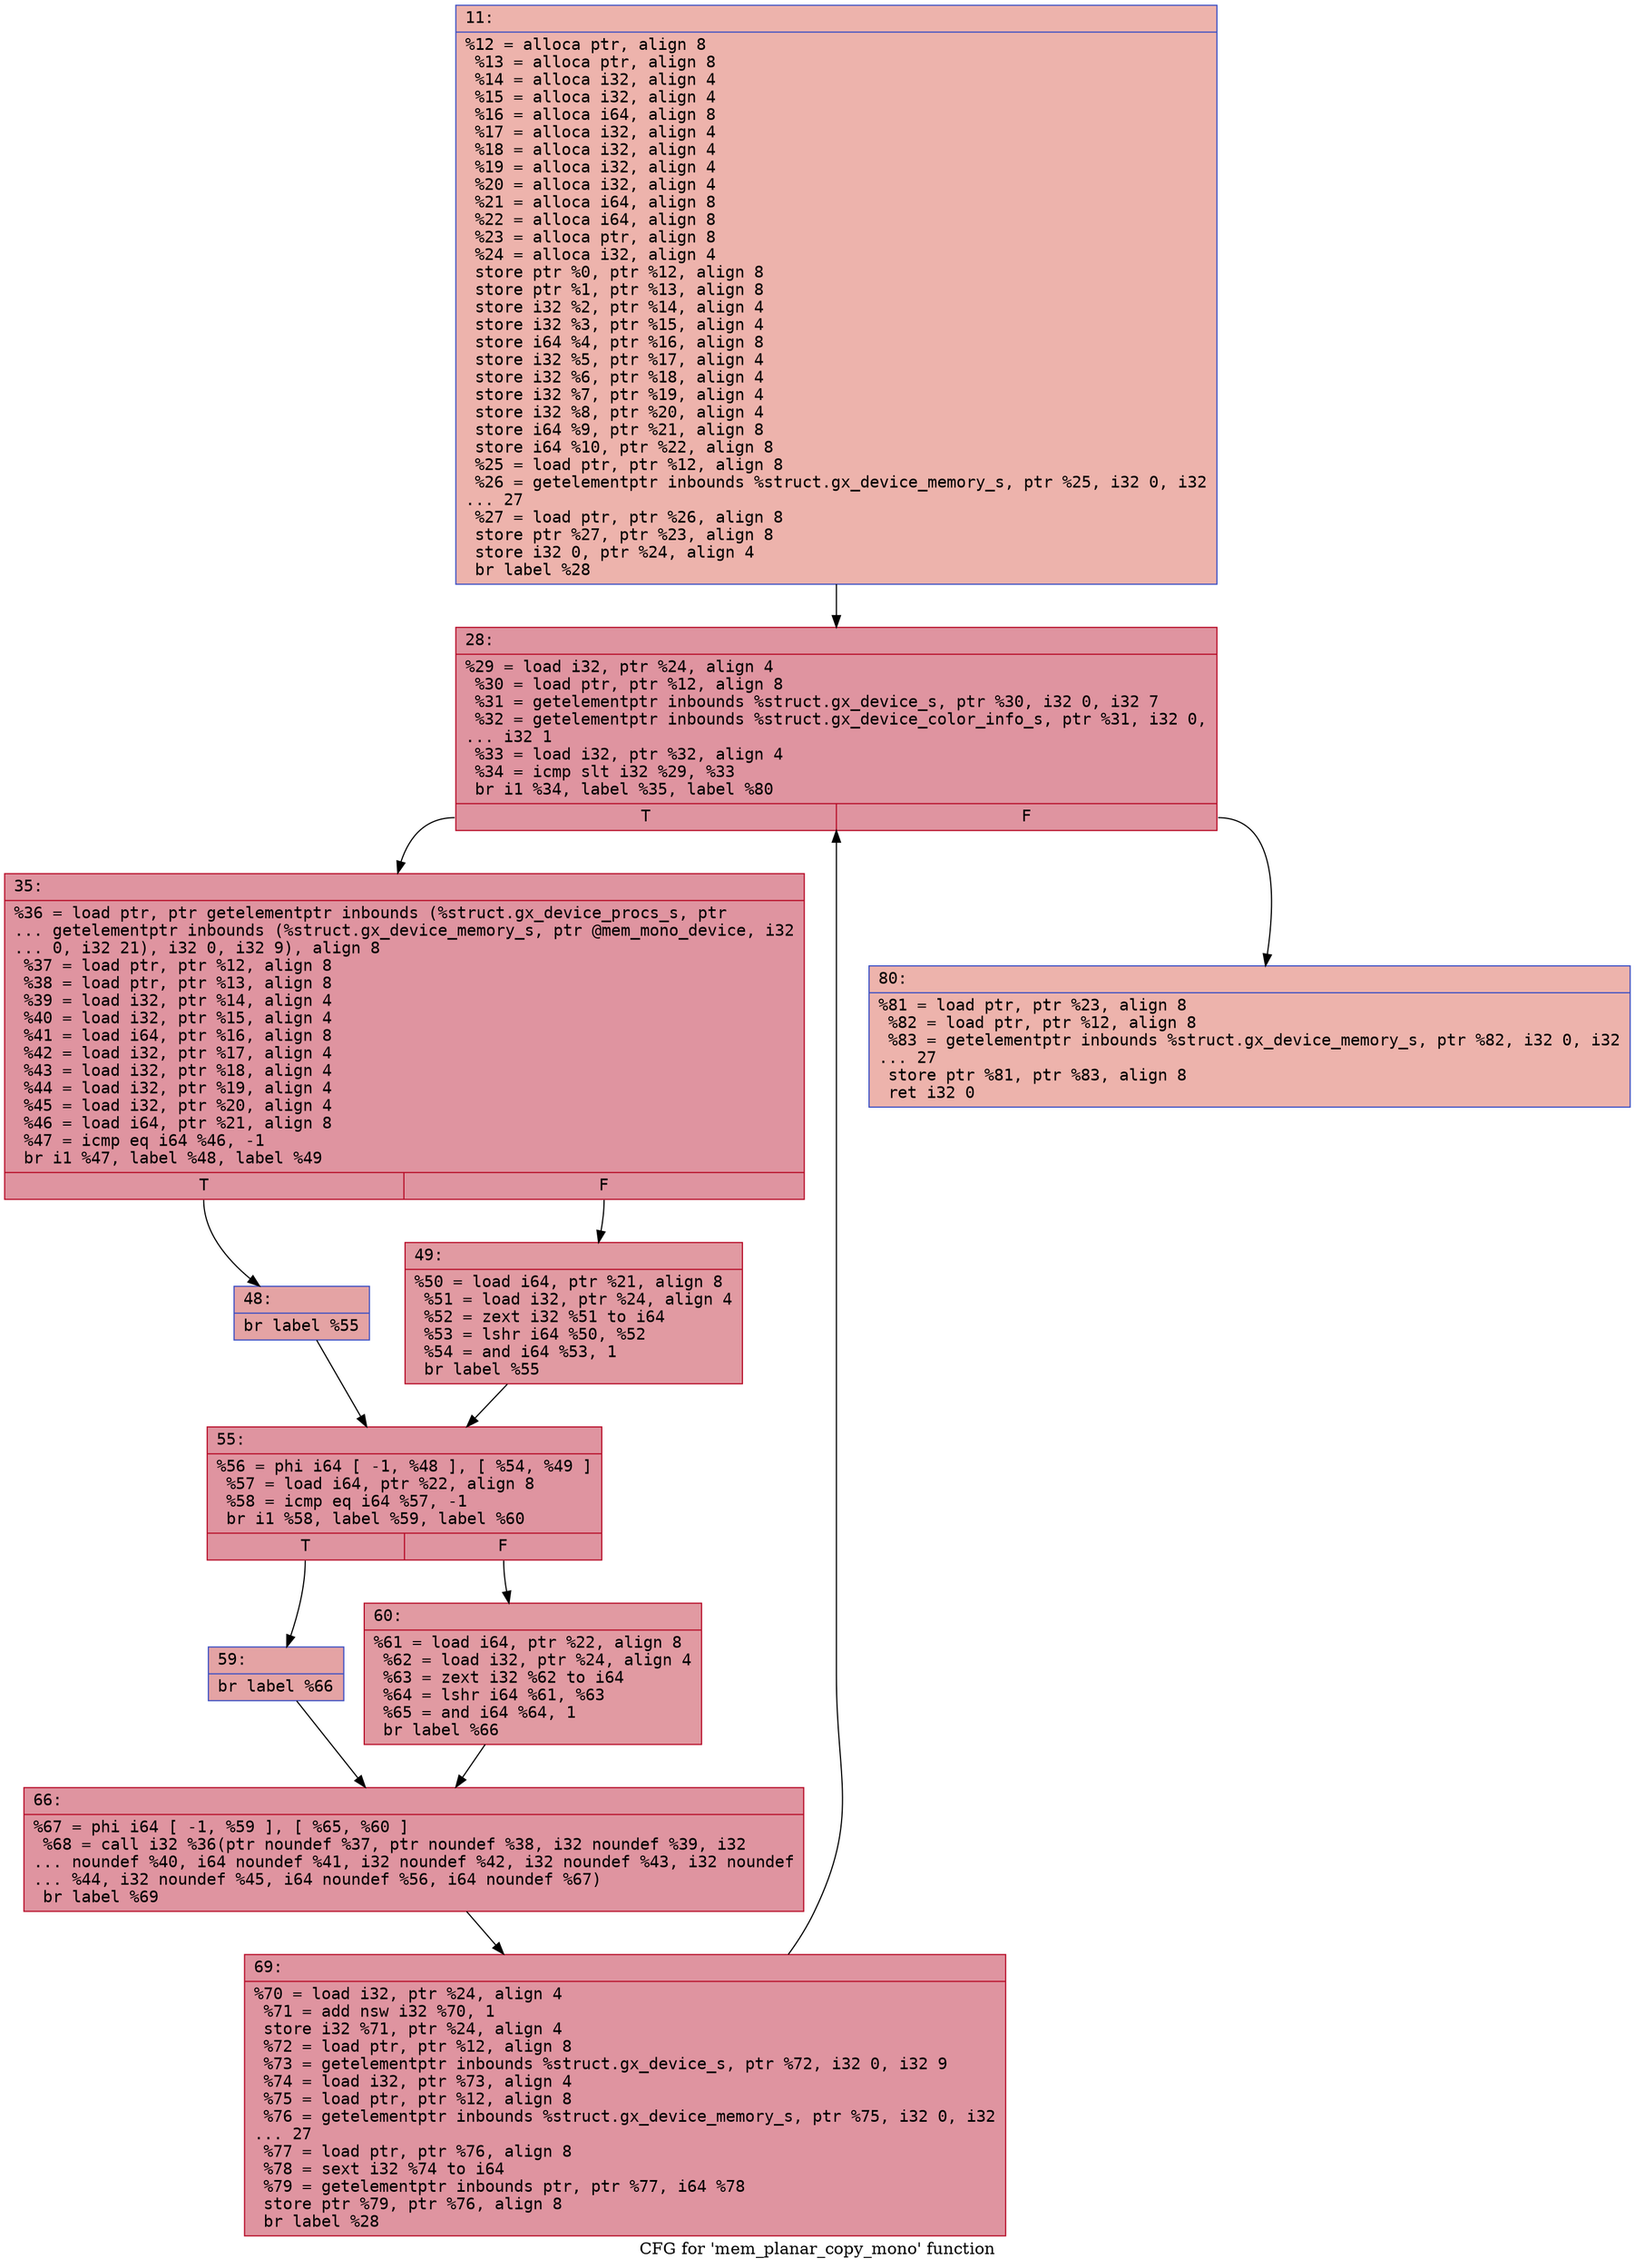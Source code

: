 digraph "CFG for 'mem_planar_copy_mono' function" {
	label="CFG for 'mem_planar_copy_mono' function";

	Node0x600003592350 [shape=record,color="#3d50c3ff", style=filled, fillcolor="#d6524470" fontname="Courier",label="{11:\l|  %12 = alloca ptr, align 8\l  %13 = alloca ptr, align 8\l  %14 = alloca i32, align 4\l  %15 = alloca i32, align 4\l  %16 = alloca i64, align 8\l  %17 = alloca i32, align 4\l  %18 = alloca i32, align 4\l  %19 = alloca i32, align 4\l  %20 = alloca i32, align 4\l  %21 = alloca i64, align 8\l  %22 = alloca i64, align 8\l  %23 = alloca ptr, align 8\l  %24 = alloca i32, align 4\l  store ptr %0, ptr %12, align 8\l  store ptr %1, ptr %13, align 8\l  store i32 %2, ptr %14, align 4\l  store i32 %3, ptr %15, align 4\l  store i64 %4, ptr %16, align 8\l  store i32 %5, ptr %17, align 4\l  store i32 %6, ptr %18, align 4\l  store i32 %7, ptr %19, align 4\l  store i32 %8, ptr %20, align 4\l  store i64 %9, ptr %21, align 8\l  store i64 %10, ptr %22, align 8\l  %25 = load ptr, ptr %12, align 8\l  %26 = getelementptr inbounds %struct.gx_device_memory_s, ptr %25, i32 0, i32\l... 27\l  %27 = load ptr, ptr %26, align 8\l  store ptr %27, ptr %23, align 8\l  store i32 0, ptr %24, align 4\l  br label %28\l}"];
	Node0x600003592350 -> Node0x6000035923a0[tooltip="11 -> 28\nProbability 100.00%" ];
	Node0x6000035923a0 [shape=record,color="#b70d28ff", style=filled, fillcolor="#b70d2870" fontname="Courier",label="{28:\l|  %29 = load i32, ptr %24, align 4\l  %30 = load ptr, ptr %12, align 8\l  %31 = getelementptr inbounds %struct.gx_device_s, ptr %30, i32 0, i32 7\l  %32 = getelementptr inbounds %struct.gx_device_color_info_s, ptr %31, i32 0,\l... i32 1\l  %33 = load i32, ptr %32, align 4\l  %34 = icmp slt i32 %29, %33\l  br i1 %34, label %35, label %80\l|{<s0>T|<s1>F}}"];
	Node0x6000035923a0:s0 -> Node0x6000035923f0[tooltip="28 -> 35\nProbability 96.88%" ];
	Node0x6000035923a0:s1 -> Node0x600003592670[tooltip="28 -> 80\nProbability 3.12%" ];
	Node0x6000035923f0 [shape=record,color="#b70d28ff", style=filled, fillcolor="#b70d2870" fontname="Courier",label="{35:\l|  %36 = load ptr, ptr getelementptr inbounds (%struct.gx_device_procs_s, ptr\l... getelementptr inbounds (%struct.gx_device_memory_s, ptr @mem_mono_device, i32\l... 0, i32 21), i32 0, i32 9), align 8\l  %37 = load ptr, ptr %12, align 8\l  %38 = load ptr, ptr %13, align 8\l  %39 = load i32, ptr %14, align 4\l  %40 = load i32, ptr %15, align 4\l  %41 = load i64, ptr %16, align 8\l  %42 = load i32, ptr %17, align 4\l  %43 = load i32, ptr %18, align 4\l  %44 = load i32, ptr %19, align 4\l  %45 = load i32, ptr %20, align 4\l  %46 = load i64, ptr %21, align 8\l  %47 = icmp eq i64 %46, -1\l  br i1 %47, label %48, label %49\l|{<s0>T|<s1>F}}"];
	Node0x6000035923f0:s0 -> Node0x600003592440[tooltip="35 -> 48\nProbability 37.50%" ];
	Node0x6000035923f0:s1 -> Node0x600003592490[tooltip="35 -> 49\nProbability 62.50%" ];
	Node0x600003592440 [shape=record,color="#3d50c3ff", style=filled, fillcolor="#c32e3170" fontname="Courier",label="{48:\l|  br label %55\l}"];
	Node0x600003592440 -> Node0x6000035924e0[tooltip="48 -> 55\nProbability 100.00%" ];
	Node0x600003592490 [shape=record,color="#b70d28ff", style=filled, fillcolor="#bb1b2c70" fontname="Courier",label="{49:\l|  %50 = load i64, ptr %21, align 8\l  %51 = load i32, ptr %24, align 4\l  %52 = zext i32 %51 to i64\l  %53 = lshr i64 %50, %52\l  %54 = and i64 %53, 1\l  br label %55\l}"];
	Node0x600003592490 -> Node0x6000035924e0[tooltip="49 -> 55\nProbability 100.00%" ];
	Node0x6000035924e0 [shape=record,color="#b70d28ff", style=filled, fillcolor="#b70d2870" fontname="Courier",label="{55:\l|  %56 = phi i64 [ -1, %48 ], [ %54, %49 ]\l  %57 = load i64, ptr %22, align 8\l  %58 = icmp eq i64 %57, -1\l  br i1 %58, label %59, label %60\l|{<s0>T|<s1>F}}"];
	Node0x6000035924e0:s0 -> Node0x600003592530[tooltip="55 -> 59\nProbability 37.50%" ];
	Node0x6000035924e0:s1 -> Node0x600003592580[tooltip="55 -> 60\nProbability 62.50%" ];
	Node0x600003592530 [shape=record,color="#3d50c3ff", style=filled, fillcolor="#c32e3170" fontname="Courier",label="{59:\l|  br label %66\l}"];
	Node0x600003592530 -> Node0x6000035925d0[tooltip="59 -> 66\nProbability 100.00%" ];
	Node0x600003592580 [shape=record,color="#b70d28ff", style=filled, fillcolor="#bb1b2c70" fontname="Courier",label="{60:\l|  %61 = load i64, ptr %22, align 8\l  %62 = load i32, ptr %24, align 4\l  %63 = zext i32 %62 to i64\l  %64 = lshr i64 %61, %63\l  %65 = and i64 %64, 1\l  br label %66\l}"];
	Node0x600003592580 -> Node0x6000035925d0[tooltip="60 -> 66\nProbability 100.00%" ];
	Node0x6000035925d0 [shape=record,color="#b70d28ff", style=filled, fillcolor="#b70d2870" fontname="Courier",label="{66:\l|  %67 = phi i64 [ -1, %59 ], [ %65, %60 ]\l  %68 = call i32 %36(ptr noundef %37, ptr noundef %38, i32 noundef %39, i32\l... noundef %40, i64 noundef %41, i32 noundef %42, i32 noundef %43, i32 noundef\l... %44, i32 noundef %45, i64 noundef %56, i64 noundef %67)\l  br label %69\l}"];
	Node0x6000035925d0 -> Node0x600003592620[tooltip="66 -> 69\nProbability 100.00%" ];
	Node0x600003592620 [shape=record,color="#b70d28ff", style=filled, fillcolor="#b70d2870" fontname="Courier",label="{69:\l|  %70 = load i32, ptr %24, align 4\l  %71 = add nsw i32 %70, 1\l  store i32 %71, ptr %24, align 4\l  %72 = load ptr, ptr %12, align 8\l  %73 = getelementptr inbounds %struct.gx_device_s, ptr %72, i32 0, i32 9\l  %74 = load i32, ptr %73, align 4\l  %75 = load ptr, ptr %12, align 8\l  %76 = getelementptr inbounds %struct.gx_device_memory_s, ptr %75, i32 0, i32\l... 27\l  %77 = load ptr, ptr %76, align 8\l  %78 = sext i32 %74 to i64\l  %79 = getelementptr inbounds ptr, ptr %77, i64 %78\l  store ptr %79, ptr %76, align 8\l  br label %28\l}"];
	Node0x600003592620 -> Node0x6000035923a0[tooltip="69 -> 28\nProbability 100.00%" ];
	Node0x600003592670 [shape=record,color="#3d50c3ff", style=filled, fillcolor="#d6524470" fontname="Courier",label="{80:\l|  %81 = load ptr, ptr %23, align 8\l  %82 = load ptr, ptr %12, align 8\l  %83 = getelementptr inbounds %struct.gx_device_memory_s, ptr %82, i32 0, i32\l... 27\l  store ptr %81, ptr %83, align 8\l  ret i32 0\l}"];
}
